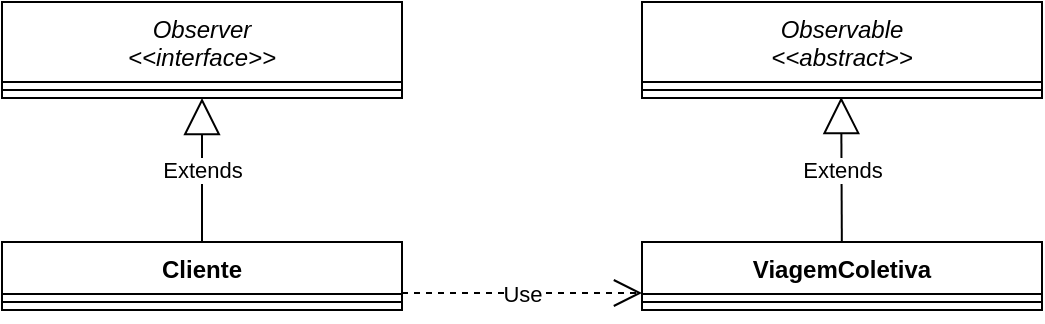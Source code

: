 <mxfile version="20.7.2" type="github"><diagram id="-khKAf-h6ZKXwOTTBScY" name="Página-1"><mxGraphModel dx="934" dy="558" grid="1" gridSize="10" guides="1" tooltips="1" connect="1" arrows="1" fold="1" page="1" pageScale="1" pageWidth="827" pageHeight="1169" math="0" shadow="0"><root><mxCell id="0"/><mxCell id="1" parent="0"/><mxCell id="ms-fzaio23oTtqzJvEm3-5" value="Observer&#10;&lt;&lt;interface&gt;&gt;" style="swimlane;fontStyle=2;align=center;verticalAlign=top;childLayout=stackLayout;horizontal=1;startSize=40;horizontalStack=0;resizeParent=1;resizeParentMax=0;resizeLast=0;collapsible=1;marginBottom=0;" parent="1" vertex="1"><mxGeometry x="230" y="120" width="200" height="48" as="geometry"/></mxCell><mxCell id="ms-fzaio23oTtqzJvEm3-7" value="" style="line;strokeWidth=1;fillColor=none;align=left;verticalAlign=middle;spacingTop=-1;spacingLeft=3;spacingRight=3;rotatable=0;labelPosition=right;points=[];portConstraint=eastwest;strokeColor=inherit;" parent="ms-fzaio23oTtqzJvEm3-5" vertex="1"><mxGeometry y="40" width="200" height="8" as="geometry"/></mxCell><mxCell id="ms-fzaio23oTtqzJvEm3-25" value="Cliente" style="swimlane;fontStyle=1;align=center;verticalAlign=top;childLayout=stackLayout;horizontal=1;startSize=26;horizontalStack=0;resizeParent=1;resizeParentMax=0;resizeLast=0;collapsible=1;marginBottom=0;" parent="1" vertex="1"><mxGeometry x="230" y="240" width="200" height="34" as="geometry"/></mxCell><mxCell id="ms-fzaio23oTtqzJvEm3-27" value="" style="line;strokeWidth=1;fillColor=none;align=left;verticalAlign=middle;spacingTop=-1;spacingLeft=3;spacingRight=3;rotatable=0;labelPosition=right;points=[];portConstraint=eastwest;strokeColor=inherit;" parent="ms-fzaio23oTtqzJvEm3-25" vertex="1"><mxGeometry y="26" width="200" height="8" as="geometry"/></mxCell><mxCell id="ms-fzaio23oTtqzJvEm3-29" value="ViagemColetiva" style="swimlane;fontStyle=1;align=center;verticalAlign=top;childLayout=stackLayout;horizontal=1;startSize=26;horizontalStack=0;resizeParent=1;resizeParentMax=0;resizeLast=0;collapsible=1;marginBottom=0;" parent="1" vertex="1"><mxGeometry x="550" y="240" width="200" height="34" as="geometry"/></mxCell><mxCell id="ms-fzaio23oTtqzJvEm3-31" value="" style="line;strokeWidth=1;fillColor=none;align=left;verticalAlign=middle;spacingTop=-1;spacingLeft=3;spacingRight=3;rotatable=0;labelPosition=right;points=[];portConstraint=eastwest;strokeColor=inherit;" parent="ms-fzaio23oTtqzJvEm3-29" vertex="1"><mxGeometry y="26" width="200" height="8" as="geometry"/></mxCell><mxCell id="ms-fzaio23oTtqzJvEm3-45" value="Extends" style="endArrow=block;endSize=16;endFill=0;html=1;rounded=0;exitX=0.5;exitY=0;exitDx=0;exitDy=0;" parent="1" edge="1" source="ms-fzaio23oTtqzJvEm3-25"><mxGeometry width="160" relative="1" as="geometry"><mxPoint x="390" y="208" as="sourcePoint"/><mxPoint x="330" y="168" as="targetPoint"/></mxGeometry></mxCell><mxCell id="ms-fzaio23oTtqzJvEm3-46" value="Extends" style="endArrow=block;endSize=16;endFill=0;html=1;rounded=0;entryX=0.498;entryY=0.936;entryDx=0;entryDy=0;entryPerimeter=0;" parent="1" target="w81L9tq0nvvnpX5FVJwE-3" edge="1" source="ms-fzaio23oTtqzJvEm3-29"><mxGeometry width="160" relative="1" as="geometry"><mxPoint x="530" y="85.16" as="sourcePoint"/><mxPoint x="359.999" y="77" as="targetPoint"/></mxGeometry></mxCell><mxCell id="w81L9tq0nvvnpX5FVJwE-1" value="Use" style="endArrow=open;endSize=12;dashed=1;html=1;rounded=0;exitX=1;exitY=0.75;exitDx=0;exitDy=0;entryX=0;entryY=0.75;entryDx=0;entryDy=0;" edge="1" parent="1" source="ms-fzaio23oTtqzJvEm3-25" target="ms-fzaio23oTtqzJvEm3-29"><mxGeometry width="160" relative="1" as="geometry"><mxPoint x="430" y="300" as="sourcePoint"/><mxPoint x="750.0" y="305.333" as="targetPoint"/></mxGeometry></mxCell><mxCell id="w81L9tq0nvvnpX5FVJwE-2" value="Observable&#10;&lt;&lt;abstract&gt;&gt;" style="swimlane;fontStyle=2;align=center;verticalAlign=top;childLayout=stackLayout;horizontal=1;startSize=40;horizontalStack=0;resizeParent=1;resizeParentMax=0;resizeLast=0;collapsible=1;marginBottom=0;" vertex="1" parent="1"><mxGeometry x="550" y="120" width="200" height="48" as="geometry"/></mxCell><mxCell id="w81L9tq0nvvnpX5FVJwE-3" value="" style="line;strokeWidth=1;fillColor=none;align=left;verticalAlign=middle;spacingTop=-1;spacingLeft=3;spacingRight=3;rotatable=0;labelPosition=right;points=[];portConstraint=eastwest;strokeColor=inherit;" vertex="1" parent="w81L9tq0nvvnpX5FVJwE-2"><mxGeometry y="40" width="200" height="8" as="geometry"/></mxCell></root></mxGraphModel></diagram></mxfile>